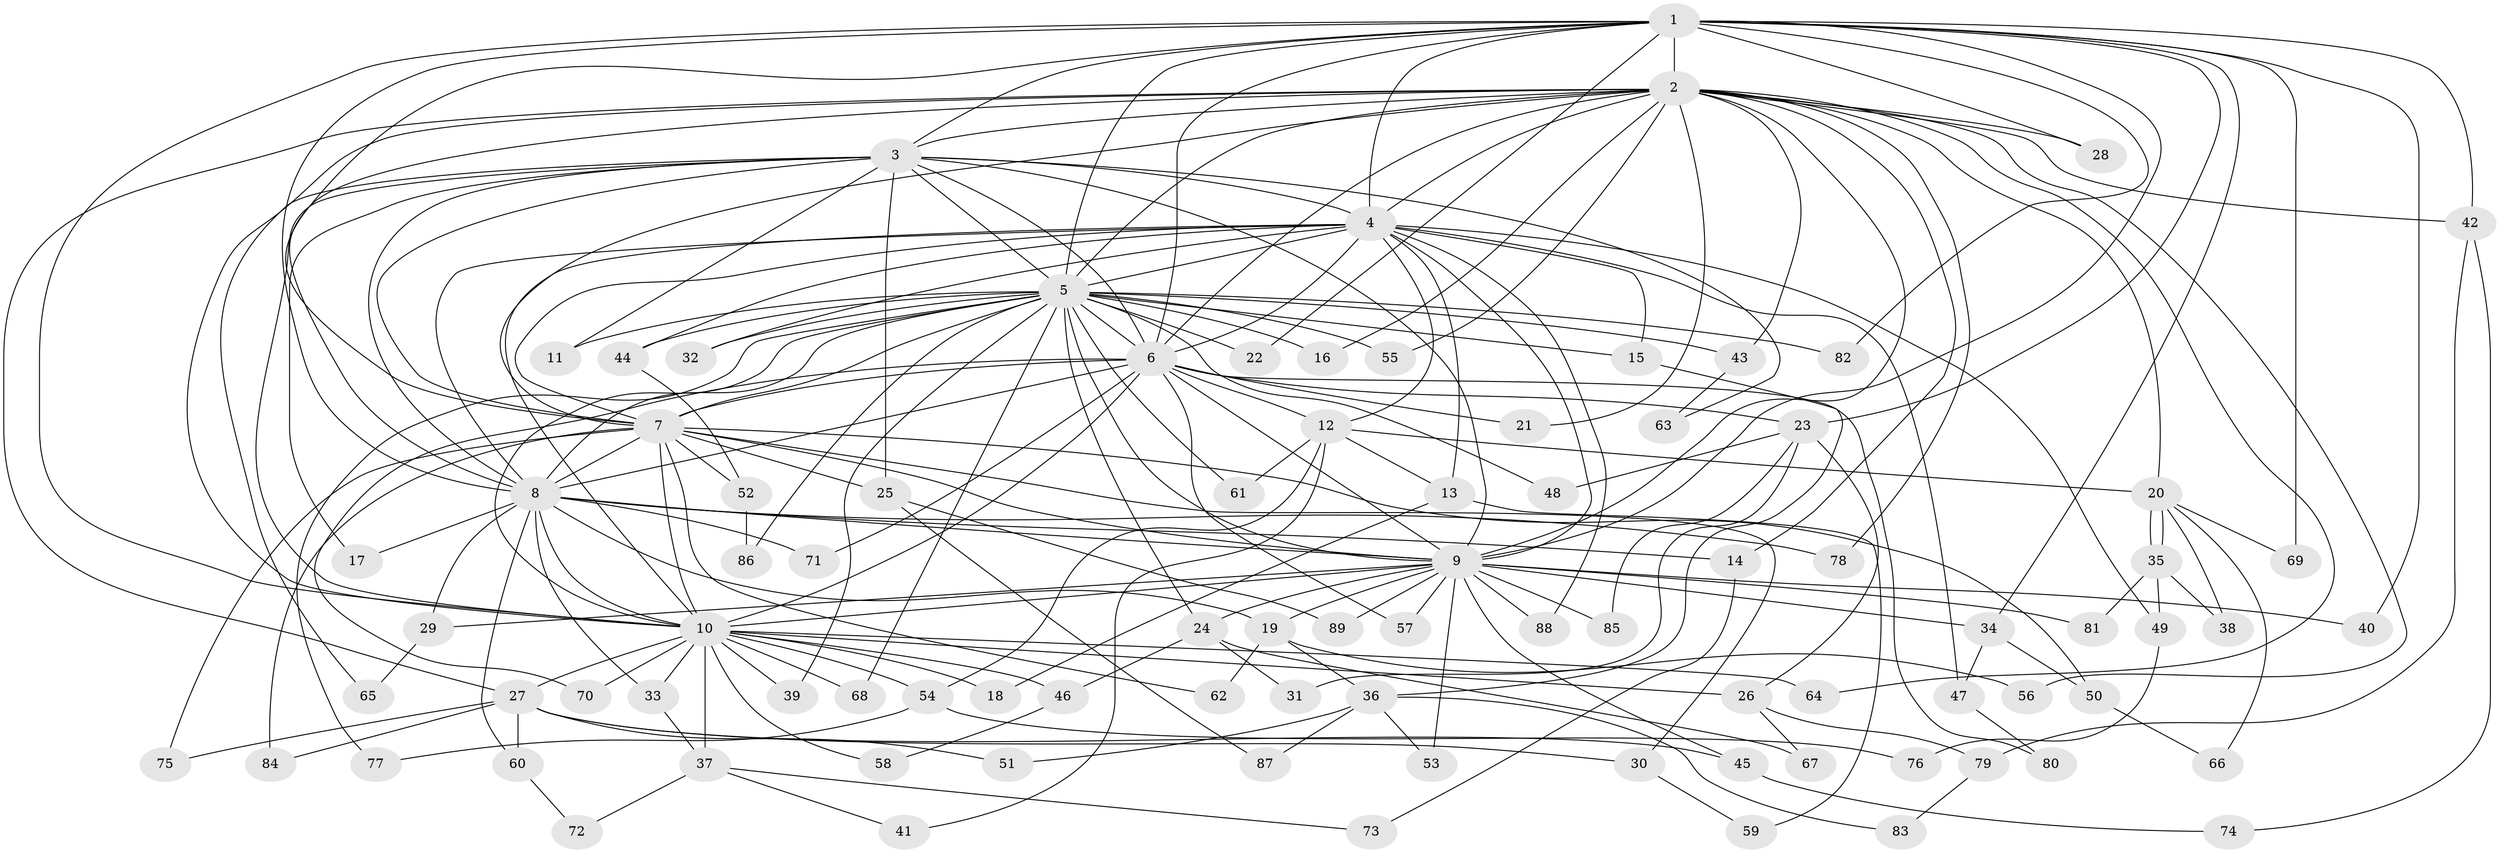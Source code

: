 // Generated by graph-tools (version 1.1) at 2025/45/03/09/25 04:45:32]
// undirected, 89 vertices, 203 edges
graph export_dot {
graph [start="1"]
  node [color=gray90,style=filled];
  1;
  2;
  3;
  4;
  5;
  6;
  7;
  8;
  9;
  10;
  11;
  12;
  13;
  14;
  15;
  16;
  17;
  18;
  19;
  20;
  21;
  22;
  23;
  24;
  25;
  26;
  27;
  28;
  29;
  30;
  31;
  32;
  33;
  34;
  35;
  36;
  37;
  38;
  39;
  40;
  41;
  42;
  43;
  44;
  45;
  46;
  47;
  48;
  49;
  50;
  51;
  52;
  53;
  54;
  55;
  56;
  57;
  58;
  59;
  60;
  61;
  62;
  63;
  64;
  65;
  66;
  67;
  68;
  69;
  70;
  71;
  72;
  73;
  74;
  75;
  76;
  77;
  78;
  79;
  80;
  81;
  82;
  83;
  84;
  85;
  86;
  87;
  88;
  89;
  1 -- 2;
  1 -- 3;
  1 -- 4;
  1 -- 5;
  1 -- 6;
  1 -- 7;
  1 -- 8;
  1 -- 9;
  1 -- 10;
  1 -- 22;
  1 -- 23;
  1 -- 28;
  1 -- 34;
  1 -- 40;
  1 -- 42;
  1 -- 69;
  1 -- 82;
  2 -- 3;
  2 -- 4;
  2 -- 5;
  2 -- 6;
  2 -- 7;
  2 -- 8;
  2 -- 9;
  2 -- 10;
  2 -- 14;
  2 -- 16;
  2 -- 20;
  2 -- 21;
  2 -- 27;
  2 -- 28;
  2 -- 42;
  2 -- 43;
  2 -- 55;
  2 -- 56;
  2 -- 64;
  2 -- 78;
  3 -- 4;
  3 -- 5;
  3 -- 6;
  3 -- 7;
  3 -- 8;
  3 -- 9;
  3 -- 10;
  3 -- 11;
  3 -- 17;
  3 -- 25;
  3 -- 63;
  3 -- 65;
  4 -- 5;
  4 -- 6;
  4 -- 7;
  4 -- 8;
  4 -- 9;
  4 -- 10;
  4 -- 12;
  4 -- 13;
  4 -- 15;
  4 -- 32;
  4 -- 44;
  4 -- 47;
  4 -- 49;
  4 -- 88;
  5 -- 6;
  5 -- 7;
  5 -- 8;
  5 -- 9;
  5 -- 10;
  5 -- 11;
  5 -- 15;
  5 -- 16;
  5 -- 22;
  5 -- 24;
  5 -- 32;
  5 -- 39;
  5 -- 43;
  5 -- 44;
  5 -- 48;
  5 -- 55;
  5 -- 61;
  5 -- 68;
  5 -- 77;
  5 -- 82;
  5 -- 86;
  6 -- 7;
  6 -- 8;
  6 -- 9;
  6 -- 10;
  6 -- 12;
  6 -- 21;
  6 -- 23;
  6 -- 57;
  6 -- 70;
  6 -- 71;
  6 -- 80;
  7 -- 8;
  7 -- 9;
  7 -- 10;
  7 -- 25;
  7 -- 30;
  7 -- 50;
  7 -- 52;
  7 -- 62;
  7 -- 75;
  7 -- 84;
  8 -- 9;
  8 -- 10;
  8 -- 14;
  8 -- 17;
  8 -- 19;
  8 -- 29;
  8 -- 33;
  8 -- 60;
  8 -- 71;
  8 -- 78;
  9 -- 10;
  9 -- 19;
  9 -- 24;
  9 -- 29;
  9 -- 34;
  9 -- 40;
  9 -- 45;
  9 -- 53;
  9 -- 57;
  9 -- 81;
  9 -- 85;
  9 -- 88;
  9 -- 89;
  10 -- 18;
  10 -- 26;
  10 -- 27;
  10 -- 33;
  10 -- 37;
  10 -- 39;
  10 -- 46;
  10 -- 54;
  10 -- 58;
  10 -- 64;
  10 -- 68;
  10 -- 70;
  12 -- 13;
  12 -- 20;
  12 -- 41;
  12 -- 54;
  12 -- 61;
  13 -- 18;
  13 -- 59;
  14 -- 73;
  15 -- 36;
  19 -- 36;
  19 -- 56;
  19 -- 62;
  20 -- 35;
  20 -- 35;
  20 -- 38;
  20 -- 66;
  20 -- 69;
  23 -- 26;
  23 -- 31;
  23 -- 48;
  23 -- 85;
  24 -- 31;
  24 -- 46;
  24 -- 67;
  25 -- 87;
  25 -- 89;
  26 -- 67;
  26 -- 79;
  27 -- 30;
  27 -- 45;
  27 -- 51;
  27 -- 60;
  27 -- 75;
  27 -- 84;
  29 -- 65;
  30 -- 59;
  33 -- 37;
  34 -- 47;
  34 -- 50;
  35 -- 38;
  35 -- 49;
  35 -- 81;
  36 -- 51;
  36 -- 53;
  36 -- 83;
  36 -- 87;
  37 -- 41;
  37 -- 72;
  37 -- 73;
  42 -- 74;
  42 -- 79;
  43 -- 63;
  44 -- 52;
  45 -- 74;
  46 -- 58;
  47 -- 80;
  49 -- 76;
  50 -- 66;
  52 -- 86;
  54 -- 76;
  54 -- 77;
  60 -- 72;
  79 -- 83;
}
